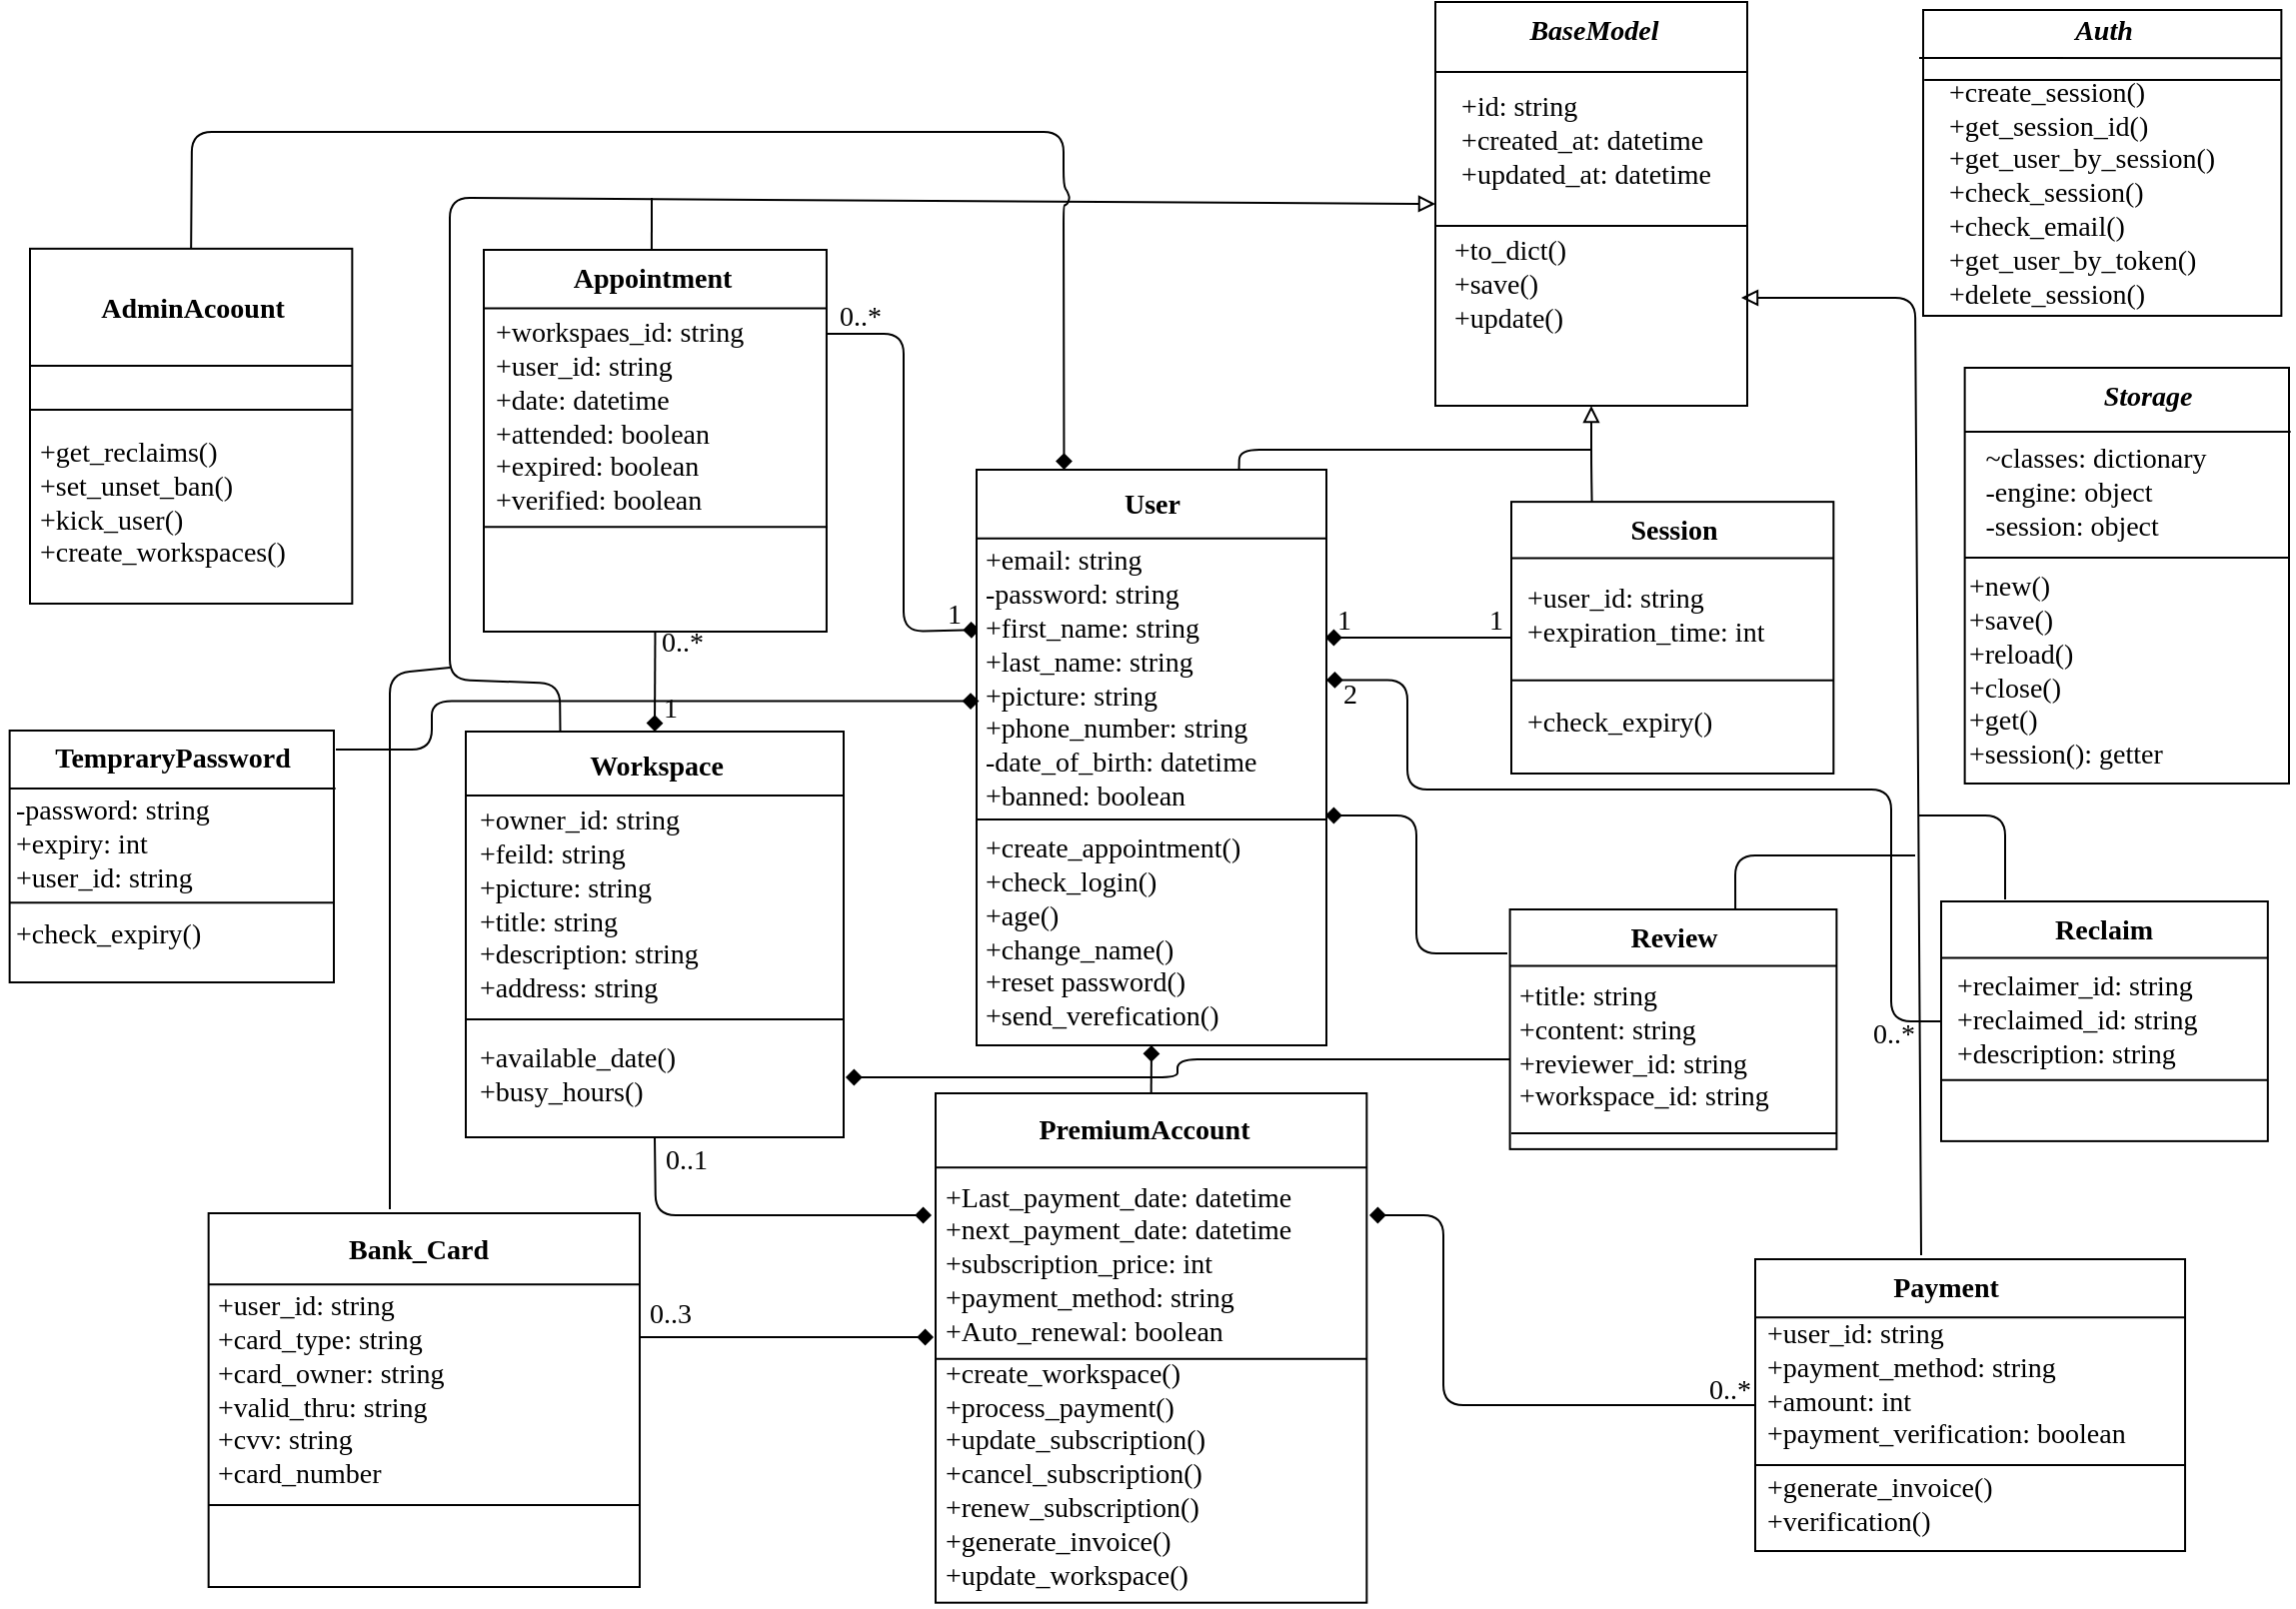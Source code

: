 <mxfile>
    <diagram id="uzlMBGcjstb1vBkUkQ1n" name="Page-1">
        <mxGraphModel dx="12023" dy="1994" grid="0" gridSize="10" guides="1" tooltips="1" connect="1" arrows="1" fold="1" page="1" pageScale="1" pageWidth="1169" pageHeight="827" background="none" math="0" shadow="0">
            <root>
                <mxCell id="0"/>
                <mxCell id="1" parent="0"/>
                <mxCell id="28" value="" style="group" parent="1" vertex="1" connectable="0">
                    <mxGeometry x="-10959" y="-1640" width="159.5" height="202" as="geometry"/>
                </mxCell>
                <mxCell id="10" value="" style="rounded=0;whiteSpace=wrap;html=1;fillColor=#ffffff;strokeColor=#000000;" parent="28" vertex="1">
                    <mxGeometry width="156" height="202" as="geometry"/>
                </mxCell>
                <mxCell id="12" value="" style="endArrow=none;html=1;entryX=1;entryY=0.25;entryDx=0;entryDy=0;exitX=0;exitY=0.25;exitDx=0;exitDy=0;strokeColor=#000000;rounded=0;" parent="28" edge="1">
                    <mxGeometry width="50" height="50" relative="1" as="geometry">
                        <mxPoint y="111.938" as="sourcePoint"/>
                        <mxPoint x="156" y="111.938" as="targetPoint"/>
                    </mxGeometry>
                </mxCell>
                <mxCell id="13" value="" style="endArrow=none;html=1;entryX=1;entryY=0.25;entryDx=0;entryDy=0;exitX=0;exitY=0.25;exitDx=0;exitDy=0;strokeColor=#000000;rounded=0;" parent="28" edge="1">
                    <mxGeometry width="50" height="50" relative="1" as="geometry">
                        <mxPoint y="35.051" as="sourcePoint"/>
                        <mxPoint x="156" y="35.051" as="targetPoint"/>
                    </mxGeometry>
                </mxCell>
                <mxCell id="15" value="&lt;font style=&quot;font-size: 14px;&quot; color=&quot;#000000&quot;&gt;&lt;i&gt;BaseModel&lt;/i&gt;&lt;/font&gt;" style="text;html=1;align=center;verticalAlign=middle;resizable=0;points=[];autosize=1;strokeColor=none;fillColor=none;fontStyle=1;fontFamily=Georgia;" parent="28" vertex="1">
                    <mxGeometry x="29.5" width="98" height="29" as="geometry"/>
                </mxCell>
                <mxCell id="16" value="&lt;div style=&quot;text-align: left; font-size: 14px;&quot;&gt;&lt;span style=&quot;background-color: initial;&quot;&gt;&lt;font style=&quot;font-size: 14px;&quot;&gt;+id: string&lt;/font&gt;&lt;/span&gt;&lt;/div&gt;&lt;div style=&quot;text-align: left; font-size: 14px;&quot;&gt;&lt;span style=&quot;background-color: initial;&quot;&gt;&lt;font style=&quot;font-size: 14px;&quot;&gt;+created_at: datetime&lt;/font&gt;&lt;/span&gt;&lt;/div&gt;&lt;div style=&quot;text-align: left; font-size: 14px;&quot;&gt;&lt;span style=&quot;background-color: initial;&quot;&gt;&lt;font style=&quot;font-size: 14px;&quot;&gt;+updated_at: datetime&lt;/font&gt;&lt;/span&gt;&lt;/div&gt;" style="text;html=1;align=center;verticalAlign=middle;resizable=0;points=[];autosize=1;strokeColor=none;fillColor=none;fontColor=#000000;fontFamily=Georgia;" parent="28" vertex="1">
                    <mxGeometry x="-6" y="39.004" width="161" height="62" as="geometry"/>
                </mxCell>
                <mxCell id="18" value="&lt;div style=&quot;text-align: left; font-size: 14px;&quot;&gt;+to_dict()&lt;br&gt;+save()&lt;/div&gt;&lt;div style=&quot;text-align: left; font-size: 14px;&quot;&gt;&lt;span style=&quot;background-color: initial;&quot;&gt;+update()&lt;/span&gt;&lt;/div&gt;" style="text;html=1;align=center;verticalAlign=middle;resizable=0;points=[];autosize=1;strokeColor=none;fillColor=none;fontColor=#000000;fontFamily=Georgia;" parent="28" vertex="1">
                    <mxGeometry x="-4" y="110.996" width="82" height="62" as="geometry"/>
                </mxCell>
                <mxCell id="48" value="" style="endArrow=none;html=1;strokeColor=#000000;fontFamily=Georgia;fontSize=14;fontColor=#000000;startArrow=diamond;startFill=1;targetPerimeterSpacing=0;sourcePerimeterSpacing=0;jumpSize=0;endFill=0;entryX=0;entryY=0.5;entryDx=0;entryDy=0;" parent="1" target="33" edge="1">
                    <mxGeometry width="50" height="50" relative="1" as="geometry">
                        <mxPoint x="-11014" y="-1322" as="sourcePoint"/>
                        <mxPoint x="-10922" y="-1326" as="targetPoint"/>
                    </mxGeometry>
                </mxCell>
                <mxCell id="54" value="1" style="edgeLabel;html=1;align=center;verticalAlign=middle;resizable=0;points=[];fontSize=14;fontFamily=Georgia;fontColor=#000000;labelBackgroundColor=none;" parent="48" vertex="1" connectable="0">
                    <mxGeometry x="-0.651" y="1" relative="1" as="geometry">
                        <mxPoint x="-7" y="-7" as="offset"/>
                    </mxGeometry>
                </mxCell>
                <mxCell id="70" value="" style="group" parent="1" vertex="1" connectable="0">
                    <mxGeometry x="-11057" y="-1416" width="176" height="7" as="geometry"/>
                </mxCell>
                <mxCell id="31" value="" style="edgeStyle=none;html=1;fontFamily=Georgia;fontSize=14;fontColor=#000000;strokeColor=#000000;exitX=0.75;exitY=0;exitDx=0;exitDy=0;endArrow=none;endFill=0;" parent="70" source="19" edge="1">
                    <mxGeometry relative="1" as="geometry">
                        <mxPoint x="176" as="targetPoint"/>
                        <Array as="points">
                            <mxPoint/>
                            <mxPoint x="137"/>
                        </Array>
                    </mxGeometry>
                </mxCell>
                <mxCell id="73" value="" style="endArrow=none;html=1;strokeColor=#000000;fontFamily=Georgia;fontSize=14;fontColor=#000000;sourcePerimeterSpacing=0;targetPerimeterSpacing=0;jumpSize=0;endFill=0;startArrow=diamond;startFill=1;entryX=0.996;entryY=0.22;entryDx=0;entryDy=0;entryPerimeter=0;exitX=0.009;exitY=0.278;exitDx=0;exitDy=0;exitPerimeter=0;" parent="1" source="19" target="63" edge="1">
                    <mxGeometry width="50" height="50" relative="1" as="geometry">
                        <mxPoint x="-11190" y="-1325" as="sourcePoint"/>
                        <mxPoint x="-11240" y="-1325" as="targetPoint"/>
                        <Array as="points">
                            <mxPoint x="-11225" y="-1325"/>
                            <mxPoint x="-11225" y="-1474"/>
                        </Array>
                    </mxGeometry>
                </mxCell>
                <mxCell id="74" value="0..*" style="edgeLabel;html=1;align=center;verticalAlign=middle;resizable=0;points=[];fontSize=14;fontFamily=Georgia;fontColor=#000000;labelBackgroundColor=none;" parent="1" vertex="1" connectable="0">
                    <mxGeometry x="-11021.003" y="-1470.004" as="geometry">
                        <mxPoint x="-226" y="-12" as="offset"/>
                    </mxGeometry>
                </mxCell>
                <mxCell id="77" value="1" style="edgeLabel;html=1;align=center;verticalAlign=middle;resizable=0;points=[];fontSize=14;fontFamily=Georgia;fontColor=#000000;labelBackgroundColor=none;" parent="1" vertex="1" connectable="0">
                    <mxGeometry x="-10995.001" y="-1319.003" as="geometry">
                        <mxPoint x="-205" y="-14" as="offset"/>
                    </mxGeometry>
                </mxCell>
                <mxCell id="87" value="" style="group" parent="1" vertex="1" connectable="0">
                    <mxGeometry x="-11435" y="-1516" width="172" height="191" as="geometry"/>
                </mxCell>
                <mxCell id="63" value="" style="rounded=0;whiteSpace=wrap;html=1;fillColor=#ffffff;strokeColor=#000000;container=0;" parent="87" vertex="1">
                    <mxGeometry width="171.47" height="191" as="geometry"/>
                </mxCell>
                <mxCell id="64" value="" style="endArrow=none;html=1;entryX=1;entryY=0.25;entryDx=0;entryDy=0;exitX=0;exitY=0.25;exitDx=0;exitDy=0;strokeColor=#000000;rounded=0;" parent="87" edge="1">
                    <mxGeometry width="50" height="50" relative="1" as="geometry">
                        <mxPoint x="0.532" y="138.67" as="sourcePoint"/>
                        <mxPoint x="172" y="138.67" as="targetPoint"/>
                    </mxGeometry>
                </mxCell>
                <mxCell id="65" value="" style="endArrow=none;html=1;entryX=1;entryY=0.25;entryDx=0;entryDy=0;exitX=0;exitY=0.25;exitDx=0;exitDy=0;strokeColor=#000000;rounded=0;" parent="87" edge="1">
                    <mxGeometry width="50" height="50" relative="1" as="geometry">
                        <mxPoint y="29.242" as="sourcePoint"/>
                        <mxPoint x="171.468" y="29.242" as="targetPoint"/>
                    </mxGeometry>
                </mxCell>
                <mxCell id="66" value="&lt;font color=&quot;#000000&quot;&gt;&lt;span style=&quot;font-size: 14px;&quot;&gt;Appointment&lt;/span&gt;&lt;/font&gt;" style="text;html=1;align=center;verticalAlign=middle;resizable=0;points=[];autosize=1;strokeColor=none;fillColor=none;fontStyle=1;fontFamily=Georgia;container=0;" parent="87" vertex="1">
                    <mxGeometry x="26.75" width="114" height="29" as="geometry"/>
                </mxCell>
                <mxCell id="67" value="&lt;div style=&quot;font-size: 14px;&quot;&gt;+workspaes_id: string&lt;/div&gt;&lt;div style=&quot;font-size: 14px;&quot;&gt;+user_id: string&lt;/div&gt;&lt;div style=&quot;font-size: 14px;&quot;&gt;+date: datetime&lt;/div&gt;&lt;div style=&quot;font-size: 14px;&quot;&gt;+attended: boolean&lt;/div&gt;&lt;div style=&quot;font-size: 14px;&quot;&gt;+expired: boolean&lt;/div&gt;&lt;div style=&quot;font-size: 14px;&quot;&gt;+verified: boolean&lt;/div&gt;" style="text;html=1;align=left;verticalAlign=middle;resizable=0;points=[];autosize=1;strokeColor=none;fillColor=none;fontColor=#000000;fontFamily=Georgia;" parent="87" vertex="1">
                    <mxGeometry x="4.351" y="27.894" width="157" height="113" as="geometry"/>
                </mxCell>
                <mxCell id="79" value="" style="rounded=0;whiteSpace=wrap;html=1;fillColor=#ffffff;strokeColor=#000000;container=0;" parent="1" vertex="1">
                    <mxGeometry x="-11444" y="-1275" width="189" height="203" as="geometry"/>
                </mxCell>
                <mxCell id="80" value="" style="endArrow=none;html=1;entryX=1;entryY=0.25;entryDx=0;entryDy=0;exitX=0;exitY=0.25;exitDx=0;exitDy=0;strokeColor=#000000;rounded=0;" parent="1" edge="1">
                    <mxGeometry width="50" height="50" relative="1" as="geometry">
                        <mxPoint x="-11443.498" y="-1130.996" as="sourcePoint"/>
                        <mxPoint x="-11254.5" y="-1130.996" as="targetPoint"/>
                    </mxGeometry>
                </mxCell>
                <mxCell id="81" value="" style="endArrow=none;html=1;entryX=1;entryY=0.25;entryDx=0;entryDy=0;exitX=0;exitY=0.25;exitDx=0;exitDy=0;strokeColor=#000000;rounded=0;" parent="1" edge="1">
                    <mxGeometry width="50" height="50" relative="1" as="geometry">
                        <mxPoint x="-11443.5" y="-1243.001" as="sourcePoint"/>
                        <mxPoint x="-11254.502" y="-1243.001" as="targetPoint"/>
                    </mxGeometry>
                </mxCell>
                <mxCell id="82" value="&lt;font color=&quot;#000000&quot;&gt;&lt;span style=&quot;font-size: 14px;&quot;&gt;Workspace&lt;/span&gt;&lt;/font&gt;" style="text;html=1;align=center;verticalAlign=middle;resizable=0;points=[];autosize=1;strokeColor=none;fillColor=none;fontStyle=1;fontFamily=Georgia;container=0;" parent="1" vertex="1">
                    <mxGeometry x="-11399.0" y="-1272" width="99" height="29" as="geometry"/>
                </mxCell>
                <mxCell id="83" value="&lt;div style=&quot;font-size: 14px;&quot;&gt;+owner_id: string&lt;/div&gt;&lt;div style=&quot;font-size: 14px;&quot;&gt;+feild: string&lt;/div&gt;&lt;div style=&quot;font-size: 14px;&quot;&gt;+picture: string&lt;/div&gt;&lt;div style=&quot;font-size: 14px;&quot;&gt;+title: string&lt;/div&gt;&lt;div style=&quot;font-size: 14px;&quot;&gt;+description: string&lt;br&gt;+address: string&lt;/div&gt;" style="text;html=1;align=left;verticalAlign=middle;resizable=0;points=[];autosize=1;strokeColor=none;fillColor=none;fontColor=#000000;fontFamily=Georgia;container=0;" parent="1" vertex="1">
                    <mxGeometry x="-11439.204" y="-1244.002" width="141" height="113" as="geometry"/>
                </mxCell>
                <mxCell id="84" value="&lt;div style=&quot;font-size: 14px;&quot;&gt;+available_date()&lt;br&gt;+busy_hours()&lt;/div&gt;" style="text;html=1;align=left;verticalAlign=middle;resizable=0;points=[];autosize=1;strokeColor=none;fillColor=none;fontColor=#000000;fontFamily=Georgia;container=0;" parent="1" vertex="1">
                    <mxGeometry x="-11439.199" y="-1126.004" width="128" height="46" as="geometry"/>
                </mxCell>
                <mxCell id="125" value="" style="group" parent="1" vertex="1" connectable="0">
                    <mxGeometry x="-11188.5" y="-1406" width="177" height="297.002" as="geometry"/>
                </mxCell>
                <mxCell id="19" value="" style="rounded=0;whiteSpace=wrap;html=1;fillColor=#ffffff;strokeColor=#000000;container=0;" parent="125" vertex="1">
                    <mxGeometry width="175" height="288" as="geometry"/>
                </mxCell>
                <mxCell id="20" value="" style="endArrow=none;html=1;entryX=1;entryY=0.25;entryDx=0;entryDy=0;exitX=0;exitY=0.25;exitDx=0;exitDy=0;strokeColor=#000000;rounded=0;" parent="125" edge="1">
                    <mxGeometry width="50" height="50" relative="1" as="geometry">
                        <mxPoint y="174.997" as="sourcePoint"/>
                        <mxPoint x="175" y="174.997" as="targetPoint"/>
                    </mxGeometry>
                </mxCell>
                <mxCell id="21" value="" style="endArrow=none;html=1;entryX=1;entryY=0.25;entryDx=0;entryDy=0;exitX=0;exitY=0.25;exitDx=0;exitDy=0;strokeColor=#000000;rounded=0;" parent="125" edge="1">
                    <mxGeometry width="50" height="50" relative="1" as="geometry">
                        <mxPoint y="34.377" as="sourcePoint"/>
                        <mxPoint x="175" y="34.377" as="targetPoint"/>
                    </mxGeometry>
                </mxCell>
                <mxCell id="22" value="&lt;font style=&quot;font-size: 14px;&quot; color=&quot;#000000&quot;&gt;User&lt;/font&gt;" style="text;html=1;align=center;verticalAlign=middle;resizable=0;points=[];autosize=1;strokeColor=none;fillColor=none;fontStyle=1;fontFamily=Georgia;container=0;" parent="125" vertex="1">
                    <mxGeometry x="61.5" y="3.154" width="52" height="29" as="geometry"/>
                </mxCell>
                <mxCell id="24" value="&lt;div style=&quot;font-size: 14px;&quot;&gt;+create_appointment()&lt;/div&gt;&lt;div style=&quot;font-size: 14px;&quot;&gt;+check_login()&lt;/div&gt;&lt;div style=&quot;font-size: 14px;&quot;&gt;+age()&lt;/div&gt;&lt;div style=&quot;font-size: 14px;&quot;&gt;+change_name()&lt;/div&gt;&lt;div style=&quot;font-size: 14px;&quot;&gt;+reset password()&lt;/div&gt;&lt;div style=&quot;font-size: 14px;&quot;&gt;+send_verefication()&lt;/div&gt;" style="text;html=1;align=left;verticalAlign=middle;resizable=0;points=[];autosize=1;strokeColor=none;fillColor=none;fontColor=#000000;fontFamily=Georgia;container=0;" parent="125" vertex="1">
                    <mxGeometry x="2" y="175.002" width="171" height="113" as="geometry"/>
                </mxCell>
                <mxCell id="23" value="&lt;div style=&quot;font-size: 14px;&quot;&gt;+email: string&lt;/div&gt;&lt;div style=&quot;font-size: 14px;&quot;&gt;-password: string&lt;/div&gt;&lt;div style=&quot;font-size: 14px;&quot;&gt;+first_name: string&lt;/div&gt;&lt;div style=&quot;font-size: 14px;&quot;&gt;&lt;span style=&quot;background-color: initial;&quot;&gt;+last_name: string&lt;/span&gt;&lt;br&gt;&lt;/div&gt;&lt;div style=&quot;font-size: 14px;&quot;&gt;+picture: string&lt;span style=&quot;background-color: initial;&quot;&gt;&lt;br&gt;&lt;/span&gt;&lt;/div&gt;&lt;div style=&quot;font-size: 14px;&quot;&gt;+phone_number: string&lt;/div&gt;&lt;div style=&quot;font-size: 14px;&quot;&gt;-date_of_birth: datetime&lt;/div&gt;&lt;div style=&quot;font-size: 14px;&quot;&gt;+banned: boolean&lt;/div&gt;" style="text;html=1;align=left;verticalAlign=middle;resizable=0;points=[];autosize=1;strokeColor=none;fillColor=none;fontColor=#000000;fontFamily=Georgia;container=0;" parent="125" vertex="1">
                    <mxGeometry x="2" y="32.153" width="173" height="146" as="geometry"/>
                </mxCell>
                <mxCell id="154" value="" style="group" parent="1" vertex="1" connectable="0">
                    <mxGeometry x="-11357" y="-1333.5" width="41" height="29" as="geometry"/>
                </mxCell>
                <mxCell id="88" value="" style="endArrow=none;html=1;strokeColor=#000000;fontFamily=Georgia;fontSize=14;fontColor=#000000;sourcePerimeterSpacing=0;targetPerimeterSpacing=0;jumpSize=0;entryX=0.5;entryY=1;entryDx=0;entryDy=0;exitX=0.5;exitY=0;exitDx=0;exitDy=0;endFill=0;startArrow=diamond;startFill=1;" parent="154" source="79" target="63" edge="1">
                    <mxGeometry width="50" height="50" relative="1" as="geometry">
                        <mxPoint x="-13.3" y="64.5" as="sourcePoint"/>
                        <mxPoint x="36.7" y="14.5" as="targetPoint"/>
                    </mxGeometry>
                </mxCell>
                <mxCell id="153" value="0..*" style="text;html=1;align=center;verticalAlign=middle;resizable=0;points=[];autosize=1;strokeColor=none;fillColor=none;fontSize=14;fontFamily=Georgia;fontColor=#000000;" parent="154" vertex="1">
                    <mxGeometry width="41" height="29" as="geometry"/>
                </mxCell>
                <mxCell id="155" value="" style="endArrow=diamond;html=1;strokeColor=#000000;fontFamily=Georgia;fontSize=14;fontColor=#000000;sourcePerimeterSpacing=0;targetPerimeterSpacing=0;jumpSize=0;exitX=0.5;exitY=0;exitDx=0;exitDy=0;entryX=0.5;entryY=1;entryDx=0;entryDy=0;startArrow=none;startFill=0;endFill=1;" parent="1" source="115" target="19" edge="1">
                    <mxGeometry width="50" height="50" relative="1" as="geometry">
                        <mxPoint x="-11140" y="-1077" as="sourcePoint"/>
                        <mxPoint x="-11090" y="-1127" as="targetPoint"/>
                    </mxGeometry>
                </mxCell>
                <mxCell id="142" value="" style="group" parent="1" vertex="1" connectable="0">
                    <mxGeometry x="-11209" y="-1094" width="218" height="257" as="geometry"/>
                </mxCell>
                <mxCell id="115" value="" style="rounded=0;whiteSpace=wrap;html=1;fillColor=#ffffff;strokeColor=#000000;container=0;" parent="142" vertex="1">
                    <mxGeometry width="215.664" height="254.84" as="geometry"/>
                </mxCell>
                <mxCell id="116" value="" style="endArrow=none;html=1;entryX=1;entryY=0.25;entryDx=0;entryDy=0;exitX=0;exitY=0.25;exitDx=0;exitDy=0;strokeColor=#000000;rounded=0;" parent="142" edge="1">
                    <mxGeometry width="50" height="50" relative="1" as="geometry">
                        <mxPoint x="0.002" y="132.846" as="sourcePoint"/>
                        <mxPoint x="215.667" y="132.846" as="targetPoint"/>
                    </mxGeometry>
                </mxCell>
                <mxCell id="117" value="" style="endArrow=none;html=1;entryX=1;entryY=0.25;entryDx=0;entryDy=0;exitX=0;exitY=0.25;exitDx=0;exitDy=0;strokeColor=#000000;rounded=0;" parent="142" edge="1">
                    <mxGeometry width="50" height="50" relative="1" as="geometry">
                        <mxPoint y="37.085" as="sourcePoint"/>
                        <mxPoint x="215.664" y="37.085" as="targetPoint"/>
                    </mxGeometry>
                </mxCell>
                <mxCell id="118" value="&lt;font color=&quot;#000000&quot;&gt;&lt;span style=&quot;font-size: 14px;&quot;&gt;PremiumAccount&lt;/span&gt;&lt;/font&gt;" style="text;html=1;align=center;verticalAlign=middle;resizable=0;points=[];autosize=1;strokeColor=none;fillColor=none;fontStyle=1;fontFamily=Georgia;container=0;" parent="142" vertex="1">
                    <mxGeometry x="31.998" y="4.162" width="145" height="29" as="geometry"/>
                </mxCell>
                <mxCell id="119" value="&lt;div style=&quot;font-size: 14px;&quot;&gt;+Last_payment_date: datetime&lt;/div&gt;&lt;div style=&quot;font-size: 14px;&quot;&gt;+next_payment_date: datetime&lt;/div&gt;&lt;div style=&quot;font-size: 14px;&quot;&gt;+subscription_price: int&lt;/div&gt;&lt;div style=&quot;font-size: 14px;&quot;&gt;+payment_method: string&lt;/div&gt;&lt;div style=&quot;font-size: 14px;&quot;&gt;+Auto_renewal: boolean&lt;/div&gt;" style="text;html=1;align=left;verticalAlign=middle;resizable=0;points=[];autosize=1;strokeColor=none;fillColor=none;fontColor=#000000;fontFamily=Georgia;container=0;" parent="142" vertex="1">
                    <mxGeometry x="2.996" y="37.796" width="215" height="96" as="geometry"/>
                </mxCell>
                <mxCell id="120" value="&lt;div style=&quot;font-size: 14px;&quot;&gt;+create_workspace()&lt;/div&gt;&lt;div style=&quot;font-size: 14px;&quot;&gt;+process_payment()&lt;/div&gt;&lt;div style=&quot;font-size: 14px;&quot;&gt;+update_subscription()&lt;br&gt;+cancel_subscription()&lt;/div&gt;&lt;div style=&quot;font-size: 14px;&quot;&gt;+renew_subscription()&lt;br&gt;+generate_invoice()&lt;/div&gt;&lt;span style=&quot;font-size: 14px;&quot;&gt;+update_workspace()&lt;/span&gt;" style="text;html=1;align=left;verticalAlign=middle;resizable=0;points=[];autosize=1;strokeColor=none;fillColor=none;fontColor=#000000;fontFamily=Georgia;container=0;" parent="142" vertex="1">
                    <mxGeometry x="2.998" y="125.792" width="166" height="130" as="geometry"/>
                </mxCell>
                <mxCell id="147" value="" style="endArrow=none;html=1;strokeColor=#000000;fontFamily=Georgia;fontSize=14;fontColor=#000000;sourcePerimeterSpacing=0;targetPerimeterSpacing=0;jumpSize=0;endFill=0;startArrow=diamond;startFill=1;entryX=0;entryY=0.5;entryDx=0;entryDy=0;" parent="1" target="132" edge="1">
                    <mxGeometry width="50" height="50" relative="1" as="geometry">
                        <mxPoint x="-10992" y="-1033" as="sourcePoint"/>
                        <mxPoint x="-10933" y="-1024" as="targetPoint"/>
                        <Array as="points">
                            <mxPoint x="-10955" y="-1033"/>
                            <mxPoint x="-10955" y="-938"/>
                        </Array>
                    </mxGeometry>
                </mxCell>
                <mxCell id="160" value="" style="group" parent="1" vertex="1" connectable="0">
                    <mxGeometry x="-10833" y="-1011" width="285" height="146" as="geometry"/>
                </mxCell>
                <mxCell id="145" value="" style="group" parent="160" vertex="1" connectable="0">
                    <mxGeometry x="34" width="251" height="146" as="geometry"/>
                </mxCell>
                <mxCell id="132" value="" style="rounded=0;whiteSpace=wrap;html=1;fillColor=#ffffff;strokeColor=#000000;container=0;" parent="145" vertex="1">
                    <mxGeometry x="2.069e-12" width="215.02" height="146" as="geometry"/>
                </mxCell>
                <mxCell id="133" value="" style="endArrow=none;html=1;entryX=1;entryY=0.25;entryDx=0;entryDy=0;exitX=0;exitY=0.25;exitDx=0;exitDy=0;strokeColor=#000000;rounded=0;" parent="145" edge="1">
                    <mxGeometry width="50" height="50" relative="1" as="geometry">
                        <mxPoint x="0.002" y="103.004" as="sourcePoint"/>
                        <mxPoint x="215.02" y="103.004" as="targetPoint"/>
                    </mxGeometry>
                </mxCell>
                <mxCell id="134" value="" style="endArrow=none;html=1;entryX=1;entryY=0.25;entryDx=0;entryDy=0;exitX=0;exitY=0.25;exitDx=0;exitDy=0;strokeColor=#000000;rounded=0;" parent="145" edge="1">
                    <mxGeometry width="50" height="50" relative="1" as="geometry">
                        <mxPoint y="29.089" as="sourcePoint"/>
                        <mxPoint x="215.017" y="29.089" as="targetPoint"/>
                    </mxGeometry>
                </mxCell>
                <mxCell id="135" value="&lt;font color=&quot;#000000&quot;&gt;&lt;span style=&quot;font-size: 14px;&quot;&gt;Payment&lt;/span&gt;&lt;/font&gt;" style="text;html=1;align=center;verticalAlign=middle;resizable=0;points=[];autosize=1;strokeColor=none;fillColor=none;fontStyle=1;fontFamily=Georgia;container=0;" parent="145" vertex="1">
                    <mxGeometry x="54.836" width="81" height="29" as="geometry"/>
                </mxCell>
                <mxCell id="136" value="&lt;div style=&quot;font-size: 14px;&quot;&gt;+user_id: string&lt;/div&gt;&lt;div style=&quot;font-size: 14px;&quot;&gt;+payment_method: string&lt;/div&gt;&lt;div style=&quot;font-size: 14px;&quot;&gt;+amount: int&lt;/div&gt;&lt;div style=&quot;font-size: 14px;&quot;&gt;+payment_verification: boolean&lt;/div&gt;" style="text;html=1;align=left;verticalAlign=middle;resizable=0;points=[];autosize=1;strokeColor=none;fillColor=none;fontColor=#000000;fontFamily=Georgia;container=0;" parent="145" vertex="1">
                    <mxGeometry x="4.125" y="23.998" width="217" height="79" as="geometry"/>
                </mxCell>
                <mxCell id="137" value="&lt;div style=&quot;font-size: 14px;&quot;&gt;+generate_invoice()&lt;/div&gt;&lt;div style=&quot;font-size: 14px;&quot;&gt;+verification()&lt;/div&gt;" style="text;html=1;align=left;verticalAlign=middle;resizable=0;points=[];autosize=1;strokeColor=none;fillColor=none;fontColor=#000000;fontFamily=Georgia;container=0;" parent="145" vertex="1">
                    <mxGeometry x="4.121" y="99.996" width="144" height="46" as="geometry"/>
                </mxCell>
                <mxCell id="158" value="0..*" style="text;html=1;align=center;verticalAlign=middle;resizable=0;points=[];autosize=1;strokeColor=none;fillColor=none;fontSize=14;fontFamily=Georgia;fontColor=#000000;" parent="160" vertex="1">
                    <mxGeometry y="51" width="41" height="29" as="geometry"/>
                </mxCell>
                <mxCell id="161" value="" style="endArrow=none;html=1;strokeColor=#000000;fontFamily=Georgia;fontSize=14;fontColor=#000000;sourcePerimeterSpacing=0;targetPerimeterSpacing=0;jumpSize=0;entryX=0.5;entryY=1;entryDx=0;entryDy=0;endFill=0;startArrow=diamond;startFill=1;" parent="1" target="79" edge="1">
                    <mxGeometry width="50" height="50" relative="1" as="geometry">
                        <mxPoint x="-11211" y="-1033" as="sourcePoint"/>
                        <mxPoint x="-11336" y="-1012" as="targetPoint"/>
                        <Array as="points">
                            <mxPoint x="-11349" y="-1033"/>
                        </Array>
                    </mxGeometry>
                </mxCell>
                <mxCell id="162" value="0..1" style="text;html=1;align=center;verticalAlign=middle;resizable=0;points=[];autosize=1;strokeColor=none;fillColor=none;fontSize=14;fontFamily=Georgia;fontColor=#000000;" parent="1" vertex="1">
                    <mxGeometry x="-11354" y="-1075" width="40" height="29" as="geometry"/>
                </mxCell>
                <mxCell id="166" value="" style="rounded=0;whiteSpace=wrap;html=1;fillColor=#ffffff;strokeColor=#000000;container=0;" parent="1" vertex="1">
                    <mxGeometry x="-11662" y="-1516.58" width="161.17" height="177.58" as="geometry"/>
                </mxCell>
                <mxCell id="167" value="" style="endArrow=none;html=1;entryX=1;entryY=0.25;entryDx=0;entryDy=0;exitX=0;exitY=0.25;exitDx=0;exitDy=0;strokeColor=#000000;rounded=0;" parent="1" edge="1">
                    <mxGeometry width="50" height="50" relative="1" as="geometry">
                        <mxPoint x="-11662.003" y="-1436.001" as="sourcePoint"/>
                        <mxPoint x="-11500.832" y="-1436.001" as="targetPoint"/>
                    </mxGeometry>
                </mxCell>
                <mxCell id="168" value="" style="endArrow=none;html=1;entryX=1;entryY=0.25;entryDx=0;entryDy=0;exitX=0;exitY=0.25;exitDx=0;exitDy=0;strokeColor=#000000;rounded=0;" parent="1" edge="1">
                    <mxGeometry width="50" height="50" relative="1" as="geometry">
                        <mxPoint x="-11662.003" y="-1457.998" as="sourcePoint"/>
                        <mxPoint x="-11500.832" y="-1457.998" as="targetPoint"/>
                    </mxGeometry>
                </mxCell>
                <mxCell id="169" value="&lt;font color=&quot;#000000&quot;&gt;&lt;span style=&quot;font-size: 14px;&quot;&gt;AdminAcoount&lt;/span&gt;&lt;/font&gt;" style="text;html=1;align=center;verticalAlign=middle;resizable=0;points=[];autosize=1;strokeColor=none;fillColor=none;fontStyle=1;fontFamily=Georgia;container=0;" parent="1" vertex="1">
                    <mxGeometry x="-11644.92" y="-1500.003" width="127" height="29" as="geometry"/>
                </mxCell>
                <mxCell id="171" value="&lt;div style=&quot;font-size: 14px;&quot;&gt;+get_reclaims()&lt;br&gt;+set_unset_ban()&lt;/div&gt;&lt;div style=&quot;font-size: 14px;&quot;&gt;+kick_user()&lt;/div&gt;&lt;div style=&quot;font-size: 14px;&quot;&gt;+create_workspaces()&lt;/div&gt;" style="text;html=1;align=left;verticalAlign=middle;resizable=0;points=[];autosize=1;strokeColor=none;fillColor=none;fontColor=#000000;fontFamily=Georgia;" parent="1" vertex="1">
                    <mxGeometry x="-11658.913" y="-1428.004" width="155" height="79" as="geometry"/>
                </mxCell>
                <mxCell id="183" value="" style="group" parent="1" vertex="1" connectable="0">
                    <mxGeometry x="-11452" y="-1542" width="101" height="243" as="geometry"/>
                </mxCell>
                <mxCell id="121" value="" style="endArrow=block;html=1;strokeColor=#000000;fontFamily=Georgia;fontSize=14;fontColor=#000000;sourcePerimeterSpacing=0;targetPerimeterSpacing=0;jumpSize=0;endFill=0;exitX=0.25;exitY=0;exitDx=0;exitDy=0;entryX=0;entryY=0.5;entryDx=0;entryDy=0;" parent="183" source="79" target="10" edge="1">
                    <mxGeometry width="50" height="50" relative="1" as="geometry">
                        <mxPoint y="260" as="sourcePoint"/>
                        <mxPoint x="493" y="8" as="targetPoint"/>
                        <Array as="points">
                            <mxPoint x="55" y="243"/>
                            <mxPoint y="241"/>
                            <mxPoint/>
                        </Array>
                    </mxGeometry>
                </mxCell>
                <mxCell id="122" value="" style="endArrow=none;html=1;strokeColor=#000000;fontFamily=Georgia;fontSize=14;fontColor=#000000;sourcePerimeterSpacing=0;targetPerimeterSpacing=0;jumpSize=0;exitX=0.502;exitY=0;exitDx=0;exitDy=0;exitPerimeter=0;" parent="183" source="66" edge="1">
                    <mxGeometry width="50" height="50" relative="1" as="geometry">
                        <mxPoint x="281" y="83" as="sourcePoint"/>
                        <mxPoint x="101" as="targetPoint"/>
                    </mxGeometry>
                </mxCell>
                <mxCell id="47" value="" style="edgeStyle=none;html=1;fontFamily=Georgia;fontSize=14;fontColor=#000000;strokeColor=#000000;exitX=0.25;exitY=0;exitDx=0;exitDy=0;endArrow=block;endFill=0;entryX=0.5;entryY=1;entryDx=0;entryDy=0;" parent="1" source="33" target="10" edge="1">
                    <mxGeometry relative="1" as="geometry">
                        <mxPoint x="-10999.75" y="-1381" as="sourcePoint"/>
                        <mxPoint x="-10863" y="-1443.261" as="targetPoint"/>
                        <Array as="points">
                            <mxPoint x="-10881" y="-1409"/>
                        </Array>
                    </mxGeometry>
                </mxCell>
                <mxCell id="186" value="" style="group" parent="1" vertex="1" connectable="0">
                    <mxGeometry x="-10928.996" y="-1389.94" width="177.996" height="135.94" as="geometry"/>
                </mxCell>
                <mxCell id="59" value="1" style="edgeLabel;html=1;align=center;verticalAlign=middle;resizable=0;points=[];fontSize=14;fontFamily=Georgia;fontColor=#000000;labelBackgroundColor=none;" parent="186" vertex="1" connectable="0">
                    <mxGeometry x="5" y="56.946" as="geometry">
                        <mxPoint x="-5" y="3" as="offset"/>
                    </mxGeometry>
                </mxCell>
                <mxCell id="33" value="" style="rounded=0;whiteSpace=wrap;html=1;fillColor=#ffffff;strokeColor=#000000;container=0;" parent="186" vertex="1">
                    <mxGeometry x="7.996" width="161.17" height="135.94" as="geometry"/>
                </mxCell>
                <mxCell id="34" value="" style="endArrow=none;html=1;entryX=1;entryY=0.25;entryDx=0;entryDy=0;exitX=0;exitY=0.25;exitDx=0;exitDy=0;strokeColor=#000000;rounded=0;" parent="186" edge="1">
                    <mxGeometry width="50" height="50" relative="1" as="geometry">
                        <mxPoint x="7.996" y="89.356" as="sourcePoint"/>
                        <mxPoint x="169.165" y="89.356" as="targetPoint"/>
                    </mxGeometry>
                </mxCell>
                <mxCell id="35" value="" style="endArrow=none;html=1;entryX=1;entryY=0.25;entryDx=0;entryDy=0;exitX=0;exitY=0.25;exitDx=0;exitDy=0;strokeColor=#000000;rounded=0;" parent="186" edge="1">
                    <mxGeometry width="50" height="50" relative="1" as="geometry">
                        <mxPoint x="7.996" y="28.244" as="sourcePoint"/>
                        <mxPoint x="169.165" y="28.244" as="targetPoint"/>
                    </mxGeometry>
                </mxCell>
                <mxCell id="36" value="&lt;font color=&quot;#000000&quot;&gt;&lt;span style=&quot;font-size: 14px;&quot;&gt;Session&lt;/span&gt;&lt;/font&gt;" style="text;html=1;align=center;verticalAlign=middle;resizable=0;points=[];autosize=1;strokeColor=none;fillColor=none;fontStyle=1;fontFamily=Georgia;container=0;" parent="186" vertex="1">
                    <mxGeometry x="52.08" width="73" height="29" as="geometry"/>
                </mxCell>
                <mxCell id="37" value="&lt;div style=&quot;font-size: 14px;&quot;&gt;+user_id: string&lt;/div&gt;&lt;div style=&quot;font-size: 14px;&quot;&gt;&lt;/div&gt;&lt;span style=&quot;font-size: 14px;&quot;&gt;+expiration_time: int&lt;/span&gt;" style="text;html=1;align=left;verticalAlign=middle;resizable=0;points=[];autosize=1;strokeColor=none;fillColor=none;fontColor=#000000;fontFamily=Georgia;container=0;" parent="186" vertex="1">
                    <mxGeometry x="14.076" y="33.942" width="152" height="46" as="geometry"/>
                </mxCell>
                <mxCell id="242" value="&lt;div style=&quot;font-size: 14px;&quot;&gt;+check_expiry()&lt;/div&gt;" style="text;html=1;align=left;verticalAlign=middle;resizable=0;points=[];autosize=1;strokeColor=none;fillColor=none;fontColor=#000000;fontFamily=Georgia;container=0;" parent="186" vertex="1">
                    <mxGeometry x="14.076" y="95.942" width="120" height="29" as="geometry"/>
                </mxCell>
                <mxCell id="189" value="0..*" style="text;html=1;align=center;verticalAlign=middle;resizable=0;points=[];autosize=1;strokeColor=none;fillColor=none;fontSize=14;fontFamily=Georgia;fontColor=#000000;" parent="1" vertex="1">
                    <mxGeometry x="-10751" y="-1138" width="41" height="29" as="geometry"/>
                </mxCell>
                <mxCell id="191" value="2" style="text;html=1;align=center;verticalAlign=middle;resizable=0;points=[];autosize=1;strokeColor=none;fillColor=none;fontSize=14;fontFamily=Georgia;fontColor=#000000;" parent="1" vertex="1">
                    <mxGeometry x="-11015" y="-1308" width="26" height="29" as="geometry"/>
                </mxCell>
                <mxCell id="192" value="" style="endArrow=diamond;html=1;strokeColor=#000000;fontFamily=Georgia;fontSize=14;fontColor=#000000;sourcePerimeterSpacing=0;targetPerimeterSpacing=0;jumpSize=0;entryX=0.25;entryY=0;entryDx=0;entryDy=0;exitX=0.5;exitY=0;exitDx=0;exitDy=0;endFill=1;" parent="1" source="166" target="19" edge="1">
                    <mxGeometry width="50" height="50" relative="1" as="geometry">
                        <mxPoint x="-11556" y="-1594" as="sourcePoint"/>
                        <mxPoint x="-11197" y="-1404" as="targetPoint"/>
                        <Array as="points">
                            <mxPoint x="-11581" y="-1575"/>
                            <mxPoint x="-11145" y="-1575"/>
                            <mxPoint x="-11145" y="-1548"/>
                            <mxPoint x="-11143" y="-1545"/>
                            <mxPoint x="-11142" y="-1542"/>
                            <mxPoint x="-11143" y="-1539"/>
                            <mxPoint x="-11145" y="-1538"/>
                        </Array>
                    </mxGeometry>
                </mxCell>
                <mxCell id="194" value="" style="rounded=0;whiteSpace=wrap;html=1;fillColor=#ffffff;strokeColor=#000000;container=0;" parent="1" vertex="1">
                    <mxGeometry x="-11572.67" y="-1034" width="215.66" height="187" as="geometry"/>
                </mxCell>
                <mxCell id="195" value="" style="endArrow=none;html=1;entryX=1;entryY=0.25;entryDx=0;entryDy=0;exitX=0;exitY=0.25;exitDx=0;exitDy=0;strokeColor=#000000;rounded=0;" parent="1" edge="1">
                    <mxGeometry width="50" height="50" relative="1" as="geometry">
                        <mxPoint x="-11572.668" y="-887.999" as="sourcePoint"/>
                        <mxPoint x="-11357.003" y="-887.999" as="targetPoint"/>
                    </mxGeometry>
                </mxCell>
                <mxCell id="196" value="" style="endArrow=none;html=1;entryX=1;entryY=0.25;entryDx=0;entryDy=0;exitX=0;exitY=0.25;exitDx=0;exitDy=0;strokeColor=#000000;rounded=0;" parent="1" edge="1">
                    <mxGeometry width="50" height="50" relative="1" as="geometry">
                        <mxPoint x="-11572.67" y="-998.358" as="sourcePoint"/>
                        <mxPoint x="-11357.006" y="-998.358" as="targetPoint"/>
                    </mxGeometry>
                </mxCell>
                <mxCell id="197" value="&lt;font color=&quot;#000000&quot;&gt;&lt;span style=&quot;font-size: 14px;&quot;&gt;Bank_Card&lt;/span&gt;&lt;/font&gt;" style="text;html=1;align=center;verticalAlign=middle;resizable=0;points=[];autosize=1;strokeColor=none;fillColor=none;fontStyle=1;fontFamily=Georgia;container=0;" parent="1" vertex="1">
                    <mxGeometry x="-11518.002" y="-1030" width="100" height="29" as="geometry"/>
                </mxCell>
                <mxCell id="198" value="&lt;div style=&quot;font-size: 14px;&quot;&gt;+user_id: string&lt;/div&gt;&lt;div style=&quot;font-size: 14px;&quot;&gt;+card_type: string&lt;/div&gt;&lt;div style=&quot;font-size: 14px;&quot;&gt;+card_owner: string&lt;/div&gt;&lt;div style=&quot;font-size: 14px;&quot;&gt;+valid_thru: string&lt;/div&gt;&lt;div style=&quot;font-size: 14px;&quot;&gt;+cvv: string&lt;/div&gt;&lt;div style=&quot;font-size: 14px;&quot;&gt;+card_number&lt;/div&gt;" style="text;html=1;align=left;verticalAlign=middle;resizable=0;points=[];autosize=1;strokeColor=none;fillColor=none;fontColor=#000000;fontFamily=Georgia;container=0;" parent="1" vertex="1">
                    <mxGeometry x="-11569.674" y="-1001.005" width="146" height="113" as="geometry"/>
                </mxCell>
                <mxCell id="203" value="1" style="text;html=1;align=center;verticalAlign=middle;resizable=0;points=[];autosize=1;strokeColor=none;fillColor=none;fontColor=#000000;fontFamily=Georgia;fontSize=14;" parent="1" vertex="1">
                    <mxGeometry x="-11354" y="-1301" width="24" height="29" as="geometry"/>
                </mxCell>
                <mxCell id="204" value="" style="endArrow=diamond;html=1;fontFamily=Georgia;fontSize=14;fontColor=#000000;strokeColor=#000000;endFill=1;" parent="1" edge="1">
                    <mxGeometry width="50" height="50" relative="1" as="geometry">
                        <mxPoint x="-11357" y="-972" as="sourcePoint"/>
                        <mxPoint x="-11210" y="-972" as="targetPoint"/>
                    </mxGeometry>
                </mxCell>
                <mxCell id="205" value="0..3" style="text;html=1;align=center;verticalAlign=middle;resizable=0;points=[];autosize=1;strokeColor=none;fillColor=none;fontSize=14;fontFamily=Georgia;fontColor=#000000;" parent="1" vertex="1">
                    <mxGeometry x="-11363" y="-998" width="42" height="29" as="geometry"/>
                </mxCell>
                <mxCell id="206" value="" style="endArrow=none;html=1;strokeColor=#000000;fontFamily=Georgia;fontSize=14;fontColor=#000000;" parent="1" edge="1">
                    <mxGeometry width="50" height="50" relative="1" as="geometry">
                        <mxPoint x="-11452" y="-1307" as="sourcePoint"/>
                        <mxPoint x="-11482" y="-1036" as="targetPoint"/>
                        <Array as="points">
                            <mxPoint x="-11482" y="-1304"/>
                            <mxPoint x="-11482" y="-1162"/>
                        </Array>
                    </mxGeometry>
                </mxCell>
                <mxCell id="241" value="" style="group" parent="1" vertex="1" connectable="0">
                    <mxGeometry x="-10698.999" y="-1457" width="167.819" height="208.004" as="geometry"/>
                </mxCell>
                <mxCell id="233" value="" style="rounded=0;whiteSpace=wrap;html=1;fillColor=#ffffff;strokeColor=#000000;container=0;" parent="241" vertex="1">
                    <mxGeometry x="4.819" width="162.18" height="208" as="geometry"/>
                </mxCell>
                <mxCell id="234" value="" style="endArrow=none;html=1;entryX=1;entryY=0.25;entryDx=0;entryDy=0;strokeColor=#000000;rounded=0;" parent="241" edge="1">
                    <mxGeometry width="50" height="50" relative="1" as="geometry">
                        <mxPoint x="4.569" y="95" as="sourcePoint"/>
                        <mxPoint x="167.245" y="94.997" as="targetPoint"/>
                    </mxGeometry>
                </mxCell>
                <mxCell id="235" value="" style="endArrow=none;html=1;strokeColor=#000000;rounded=0;" parent="241" edge="1">
                    <mxGeometry width="50" height="50" relative="1" as="geometry">
                        <mxPoint x="4.819" y="32" as="sourcePoint"/>
                        <mxPoint x="167.819" y="32" as="targetPoint"/>
                    </mxGeometry>
                </mxCell>
                <mxCell id="236" value="&lt;font color=&quot;#000000&quot;&gt;&lt;span style=&quot;font-size: 14px;&quot;&gt;&lt;i&gt;Storage&lt;/i&gt;&lt;/span&gt;&lt;/font&gt;" style="text;html=1;align=center;verticalAlign=middle;resizable=0;points=[];autosize=1;strokeColor=none;fillColor=none;fontStyle=1;fontFamily=Georgia;container=0;" parent="241" vertex="1">
                    <mxGeometry x="58.689" width="75" height="29" as="geometry"/>
                </mxCell>
                <mxCell id="237" value="&lt;div style=&quot;text-align: left; font-size: 14px;&quot;&gt;~classes: dictionary&lt;/div&gt;&lt;div style=&quot;text-align: left; font-size: 14px;&quot;&gt;-engine: object&lt;/div&gt;&lt;div style=&quot;text-align: left; font-size: 14px;&quot;&gt;-session: object&lt;/div&gt;" style="text;html=1;align=center;verticalAlign=middle;resizable=0;points=[];autosize=1;strokeColor=none;fillColor=none;fontColor=#000000;fontFamily=Georgia;container=0;" parent="241" vertex="1">
                    <mxGeometry y="32.0" width="140" height="62" as="geometry"/>
                </mxCell>
                <mxCell id="238" value="&lt;div style=&quot;font-size: 14px;&quot;&gt;+new()&lt;/div&gt;&lt;div style=&quot;font-size: 14px;&quot;&gt;+save()&lt;/div&gt;&lt;div style=&quot;font-size: 14px;&quot;&gt;+reload()&lt;/div&gt;&lt;div style=&quot;font-size: 14px;&quot;&gt;+close()&lt;/div&gt;&lt;div style=&quot;font-size: 14px;&quot;&gt;+get()&lt;/div&gt;&lt;div style=&quot;font-size: 14px;&quot;&gt;+session(): getter&lt;/div&gt;" style="text;html=1;align=left;verticalAlign=middle;resizable=0;points=[];autosize=1;strokeColor=none;fillColor=none;fontColor=#000000;fontFamily=Georgia;container=0;" parent="241" vertex="1">
                    <mxGeometry x="4.82" y="95.004" width="126" height="113" as="geometry"/>
                </mxCell>
                <mxCell id="163" value="" style="endArrow=block;html=1;strokeColor=#000000;fontFamily=Georgia;fontSize=14;fontColor=#000000;sourcePerimeterSpacing=0;targetPerimeterSpacing=0;jumpSize=0;endFill=0;" parent="1" edge="1">
                    <mxGeometry width="50" height="50" relative="1" as="geometry">
                        <mxPoint x="-10716" y="-1013" as="sourcePoint"/>
                        <mxPoint x="-10806" y="-1492" as="targetPoint"/>
                        <Array as="points">
                            <mxPoint x="-10719" y="-1492"/>
                        </Array>
                    </mxGeometry>
                </mxCell>
                <mxCell id="243" value="" style="endArrow=none;html=1;strokeColor=#000000;entryX=0;entryY=0.5;entryDx=0;entryDy=0;edgeStyle=orthogonalEdgeStyle;endFill=0;startArrow=diamond;startFill=1;" parent="1" source="23" target="176" edge="1">
                    <mxGeometry width="50" height="50" relative="1" as="geometry">
                        <mxPoint x="-10821" y="-1108" as="sourcePoint"/>
                        <mxPoint x="-10771" y="-1158" as="targetPoint"/>
                        <Array as="points">
                            <mxPoint x="-10973" y="-1301"/>
                            <mxPoint x="-10973" y="-1246"/>
                            <mxPoint x="-10731" y="-1246"/>
                            <mxPoint x="-10731" y="-1130"/>
                        </Array>
                    </mxGeometry>
                </mxCell>
                <mxCell id="176" value="" style="rounded=0;whiteSpace=wrap;html=1;fillColor=#ffffff;strokeColor=#000000;container=0;" parent="1" vertex="1">
                    <mxGeometry x="-10705.997" y="-1190" width="163.396" height="119.94" as="geometry"/>
                </mxCell>
                <mxCell id="177" value="" style="endArrow=none;html=1;entryX=1;entryY=0.25;entryDx=0;entryDy=0;exitX=0;exitY=0.25;exitDx=0;exitDy=0;strokeColor=#000000;rounded=0;" parent="1" edge="1">
                    <mxGeometry width="50" height="50" relative="1" as="geometry">
                        <mxPoint x="-10706" y="-1100.644" as="sourcePoint"/>
                        <mxPoint x="-10542.601" y="-1100.644" as="targetPoint"/>
                    </mxGeometry>
                </mxCell>
                <mxCell id="178" value="" style="endArrow=none;html=1;entryX=1;entryY=0.25;entryDx=0;entryDy=0;exitX=0;exitY=0.25;exitDx=0;exitDy=0;strokeColor=#000000;rounded=0;" parent="1" edge="1">
                    <mxGeometry width="50" height="50" relative="1" as="geometry">
                        <mxPoint x="-10706" y="-1161.756" as="sourcePoint"/>
                        <mxPoint x="-10542.601" y="-1161.756" as="targetPoint"/>
                    </mxGeometry>
                </mxCell>
                <mxCell id="179" value="&lt;font color=&quot;#000000&quot;&gt;&lt;span style=&quot;font-size: 14px;&quot;&gt;Reclaim&lt;/span&gt;&lt;/font&gt;" style="text;html=1;align=center;verticalAlign=middle;resizable=0;points=[];autosize=1;strokeColor=none;fillColor=none;fontStyle=1;fontFamily=Georgia;container=0;" parent="1" vertex="1">
                    <mxGeometry x="-10663.334" y="-1190" width="77" height="29" as="geometry"/>
                </mxCell>
                <mxCell id="180" value="&lt;div style=&quot;font-size: 14px;&quot;&gt;+reclaimer_id: string&lt;/div&gt;&lt;div style=&quot;font-size: 14px;&quot;&gt;+reclaimed_id: string&lt;/div&gt;&lt;div style=&quot;font-size: 14px;&quot;&gt;+description: string&lt;/div&gt;" style="text;html=1;align=left;verticalAlign=middle;resizable=0;points=[];autosize=1;strokeColor=none;fillColor=none;fontColor=#000000;fontFamily=Georgia;container=0;" parent="1" vertex="1">
                    <mxGeometry x="-10699.836" y="-1160.998" width="153" height="62" as="geometry"/>
                </mxCell>
                <mxCell id="244" value="" style="rounded=0;whiteSpace=wrap;html=1;fillColor=#ffffff;strokeColor=#000000;container=0;" parent="1" vertex="1">
                    <mxGeometry x="-10921.697" y="-1186" width="163.396" height="119.94" as="geometry"/>
                </mxCell>
                <mxCell id="245" value="" style="endArrow=none;html=1;exitX=0.004;exitY=0.934;exitDx=0;exitDy=0;strokeColor=#000000;rounded=0;exitPerimeter=0;" parent="1" source="244" edge="1">
                    <mxGeometry width="50" height="50" relative="1" as="geometry">
                        <mxPoint x="-10921.7" y="-1096.644" as="sourcePoint"/>
                        <mxPoint x="-10758" y="-1074" as="targetPoint"/>
                    </mxGeometry>
                </mxCell>
                <mxCell id="246" value="" style="endArrow=none;html=1;entryX=1;entryY=0.25;entryDx=0;entryDy=0;exitX=0;exitY=0.25;exitDx=0;exitDy=0;strokeColor=#000000;rounded=0;" parent="1" edge="1">
                    <mxGeometry width="50" height="50" relative="1" as="geometry">
                        <mxPoint x="-10921.7" y="-1157.756" as="sourcePoint"/>
                        <mxPoint x="-10758.301" y="-1157.756" as="targetPoint"/>
                    </mxGeometry>
                </mxCell>
                <mxCell id="247" value="&lt;font color=&quot;#000000&quot;&gt;&lt;span style=&quot;font-size: 14px;&quot;&gt;Review&lt;/span&gt;&lt;/font&gt;" style="text;html=1;align=center;verticalAlign=middle;resizable=0;points=[];autosize=1;strokeColor=none;fillColor=none;fontStyle=1;fontFamily=Georgia;container=0;" parent="1" vertex="1">
                    <mxGeometry x="-10875.034" y="-1186" width="70" height="29" as="geometry"/>
                </mxCell>
                <mxCell id="248" value="&lt;div style=&quot;font-size: 14px;&quot;&gt;+title: string&lt;/div&gt;&lt;div style=&quot;font-size: 14px;&quot;&gt;&lt;span style=&quot;background-color: initial;&quot;&gt;+content: string&lt;/span&gt;&lt;br&gt;&lt;/div&gt;&lt;div style=&quot;font-size: 14px;&quot;&gt;&lt;div&gt;+reviewer_id: string&lt;/div&gt;&lt;div&gt;+workspace_id: string&lt;/div&gt;&lt;/div&gt;" style="text;html=1;align=left;verticalAlign=middle;resizable=0;points=[];autosize=1;strokeColor=none;fillColor=none;fontColor=#000000;fontFamily=Georgia;container=0;" parent="1" vertex="1">
                    <mxGeometry x="-10918.536" y="-1156.998" width="157" height="79" as="geometry"/>
                </mxCell>
                <mxCell id="251" value="" style="endArrow=diamond;html=1;strokeColor=#000000;edgeStyle=elbowEdgeStyle;endFill=1;" parent="1" edge="1">
                    <mxGeometry width="50" height="50" relative="1" as="geometry">
                        <mxPoint x="-10923" y="-1164" as="sourcePoint"/>
                        <mxPoint x="-11014" y="-1233" as="targetPoint"/>
                    </mxGeometry>
                </mxCell>
                <mxCell id="252" value="" style="endArrow=diamond;html=1;strokeColor=#000000;edgeStyle=elbowEdgeStyle;endFill=1;" parent="1" edge="1">
                    <mxGeometry width="50" height="50" relative="1" as="geometry">
                        <mxPoint x="-10921.7" y="-1111" as="sourcePoint"/>
                        <mxPoint x="-11254" y="-1102" as="targetPoint"/>
                    </mxGeometry>
                </mxCell>
                <mxCell id="226" value="" style="rounded=0;whiteSpace=wrap;html=1;fillColor=#ffffff;strokeColor=#000000;" parent="1" vertex="1">
                    <mxGeometry x="-10715" y="-1636" width="179.18" height="153" as="geometry"/>
                </mxCell>
                <mxCell id="227" value="" style="endArrow=none;html=1;exitX=0;exitY=0.25;exitDx=0;exitDy=0;strokeColor=#000000;rounded=0;" parent="1" edge="1">
                    <mxGeometry width="50" height="50" relative="1" as="geometry">
                        <mxPoint x="-10714.41" y="-1600.998" as="sourcePoint"/>
                        <mxPoint x="-10536.41" y="-1601" as="targetPoint"/>
                    </mxGeometry>
                </mxCell>
                <mxCell id="228" value="" style="endArrow=none;html=1;entryX=1;entryY=0.25;entryDx=0;entryDy=0;strokeColor=#000000;rounded=0;" parent="1" edge="1">
                    <mxGeometry width="50" height="50" relative="1" as="geometry">
                        <mxPoint x="-10717" y="-1612" as="sourcePoint"/>
                        <mxPoint x="-10535.824" y="-1611.908" as="targetPoint"/>
                    </mxGeometry>
                </mxCell>
                <mxCell id="229" value="&lt;font style=&quot;font-size: 14px;&quot; color=&quot;#000000&quot;&gt;&lt;i&gt;Auth&lt;/i&gt;&lt;/font&gt;" style="text;html=1;align=center;verticalAlign=middle;resizable=0;points=[];autosize=1;strokeColor=none;fillColor=none;fontStyle=1;fontFamily=Georgia;" parent="1" vertex="1">
                    <mxGeometry x="-10652.41" y="-1639.996" width="54" height="29" as="geometry"/>
                </mxCell>
                <mxCell id="230" value="&lt;div style=&quot;text-align: left; font-size: 14px;&quot;&gt;&lt;br&gt;&lt;/div&gt;" style="text;html=1;align=center;verticalAlign=middle;resizable=0;points=[];autosize=1;strokeColor=none;fillColor=none;fontColor=#000000;fontFamily=Georgia;" parent="1" vertex="1">
                    <mxGeometry x="-10617.699" y="-1595.903" width="18" height="29" as="geometry"/>
                </mxCell>
                <mxCell id="231" value="&lt;div style=&quot;text-align: left; font-size: 14px;&quot;&gt;+create_session()&lt;br&gt;+get_session_id&lt;span style=&quot;background-color: initial;&quot;&gt;()&lt;/span&gt;&lt;/div&gt;&lt;div style=&quot;text-align: left; font-size: 14px;&quot;&gt;+get_user_by_session()&lt;/div&gt;&lt;div style=&quot;text-align: left; font-size: 14px;&quot;&gt;+check_session()&lt;/div&gt;&lt;div style=&quot;text-align: left; font-size: 14px;&quot;&gt;+check_email()&lt;/div&gt;&lt;div style=&quot;text-align: left; font-size: 14px;&quot;&gt;+get_user_by_token()&lt;/div&gt;&lt;div style=&quot;text-align: left; font-size: 14px;&quot;&gt;+delete_session()&lt;/div&gt;" style="text;html=1;align=center;verticalAlign=middle;resizable=0;points=[];autosize=1;strokeColor=none;fillColor=none;fontColor=#000000;fontFamily=Georgia;" parent="1" vertex="1">
                    <mxGeometry x="-10720.999" y="-1609.003" width="169" height="130" as="geometry"/>
                </mxCell>
                <mxCell id="253" value="" style="group" parent="1" vertex="1" connectable="0">
                    <mxGeometry x="-11677" y="-1275.5" width="167.82" height="188.5" as="geometry"/>
                </mxCell>
                <mxCell id="254" value="" style="rounded=0;whiteSpace=wrap;html=1;fillColor=#ffffff;strokeColor=#000000;container=0;" parent="253" vertex="1">
                    <mxGeometry x="4.82" width="162.18" height="126" as="geometry"/>
                </mxCell>
                <mxCell id="255" value="" style="endArrow=none;html=1;entryX=1;entryY=0.25;entryDx=0;entryDy=0;strokeColor=#000000;rounded=0;" parent="253" edge="1">
                    <mxGeometry width="50" height="50" relative="1" as="geometry">
                        <mxPoint x="4.569" y="86.092" as="sourcePoint"/>
                        <mxPoint x="167.246" y="86.09" as="targetPoint"/>
                    </mxGeometry>
                </mxCell>
                <mxCell id="256" value="" style="endArrow=none;html=1;strokeColor=#000000;rounded=0;" parent="253" edge="1">
                    <mxGeometry width="50" height="50" relative="1" as="geometry">
                        <mxPoint x="4.819" y="28.999" as="sourcePoint"/>
                        <mxPoint x="167.82" y="28.999" as="targetPoint"/>
                    </mxGeometry>
                </mxCell>
                <mxCell id="258" value="&lt;div style=&quot;font-size: 14px;&quot;&gt;-password: string&lt;/div&gt;&lt;div style=&quot;font-size: 14px;&quot;&gt;+expiry: int&lt;/div&gt;&lt;div style=&quot;font-size: 14px;&quot;&gt;+user_id: string&lt;/div&gt;" style="text;html=1;align=left;verticalAlign=middle;resizable=0;points=[];autosize=1;strokeColor=none;fillColor=none;fontColor=#000000;fontFamily=Georgia;container=0;" parent="253" vertex="1">
                    <mxGeometry x="5.91" y="26.281" width="126" height="62" as="geometry"/>
                </mxCell>
                <mxCell id="264" value="&lt;font size=&quot;1&quot; face=&quot;Georgia&quot; color=&quot;#000000&quot;&gt;&lt;b style=&quot;font-size: 14px;&quot;&gt;TempraryPassword&lt;/b&gt;&lt;/font&gt;" style="text;html=1;align=center;verticalAlign=middle;resizable=0;points=[];autosize=1;strokeColor=none;fillColor=none;" parent="253" vertex="1">
                    <mxGeometry x="5.909" width="160" height="29" as="geometry"/>
                </mxCell>
                <mxCell id="265" value="&lt;div style=&quot;font-size: 14px;&quot;&gt;+check_expiry()&lt;/div&gt;" style="text;html=1;align=left;verticalAlign=middle;resizable=0;points=[];autosize=1;strokeColor=none;fillColor=none;fontColor=#000000;fontFamily=Georgia;container=0;" parent="253" vertex="1">
                    <mxGeometry x="5.91" y="88.28" width="120" height="29" as="geometry"/>
                </mxCell>
                <mxCell id="260" value="" style="endArrow=diamond;html=1;strokeColor=#000000;endFill=1;edgeStyle=orthogonalEdgeStyle;entryX=0.007;entryY=0.402;entryDx=0;entryDy=0;entryPerimeter=0;" parent="1" target="19" edge="1">
                    <mxGeometry width="50" height="50" relative="1" as="geometry">
                        <mxPoint x="-11509" y="-1266" as="sourcePoint"/>
                        <mxPoint x="-11188.5" y="-1301" as="targetPoint"/>
                        <Array as="points">
                            <mxPoint x="-11461" y="-1266"/>
                            <mxPoint x="-11461" y="-1290"/>
                        </Array>
                    </mxGeometry>
                </mxCell>
                <mxCell id="266" value="" style="endArrow=none;html=1;strokeColor=#000000;fontFamily=Georgia;fontSize=14;fontColor=#000000;" parent="1" edge="1">
                    <mxGeometry width="50" height="50" relative="1" as="geometry">
                        <mxPoint x="-10717" y="-1233" as="sourcePoint"/>
                        <mxPoint x="-10674" y="-1191" as="targetPoint"/>
                        <Array as="points">
                            <mxPoint x="-10674" y="-1233"/>
                        </Array>
                    </mxGeometry>
                </mxCell>
                <mxCell id="267" value="" style="endArrow=none;html=1;strokeColor=#000000;fontFamily=Georgia;fontSize=14;fontColor=#000000;entryX=0.69;entryY=-0.003;entryDx=0;entryDy=0;entryPerimeter=0;" parent="1" target="244" edge="1">
                    <mxGeometry width="50" height="50" relative="1" as="geometry">
                        <mxPoint x="-10719" y="-1213" as="sourcePoint"/>
                        <mxPoint x="-10664" y="-1181" as="targetPoint"/>
                        <Array as="points">
                            <mxPoint x="-10809" y="-1213"/>
                        </Array>
                    </mxGeometry>
                </mxCell>
            </root>
        </mxGraphModel>
    </diagram>
</mxfile>
